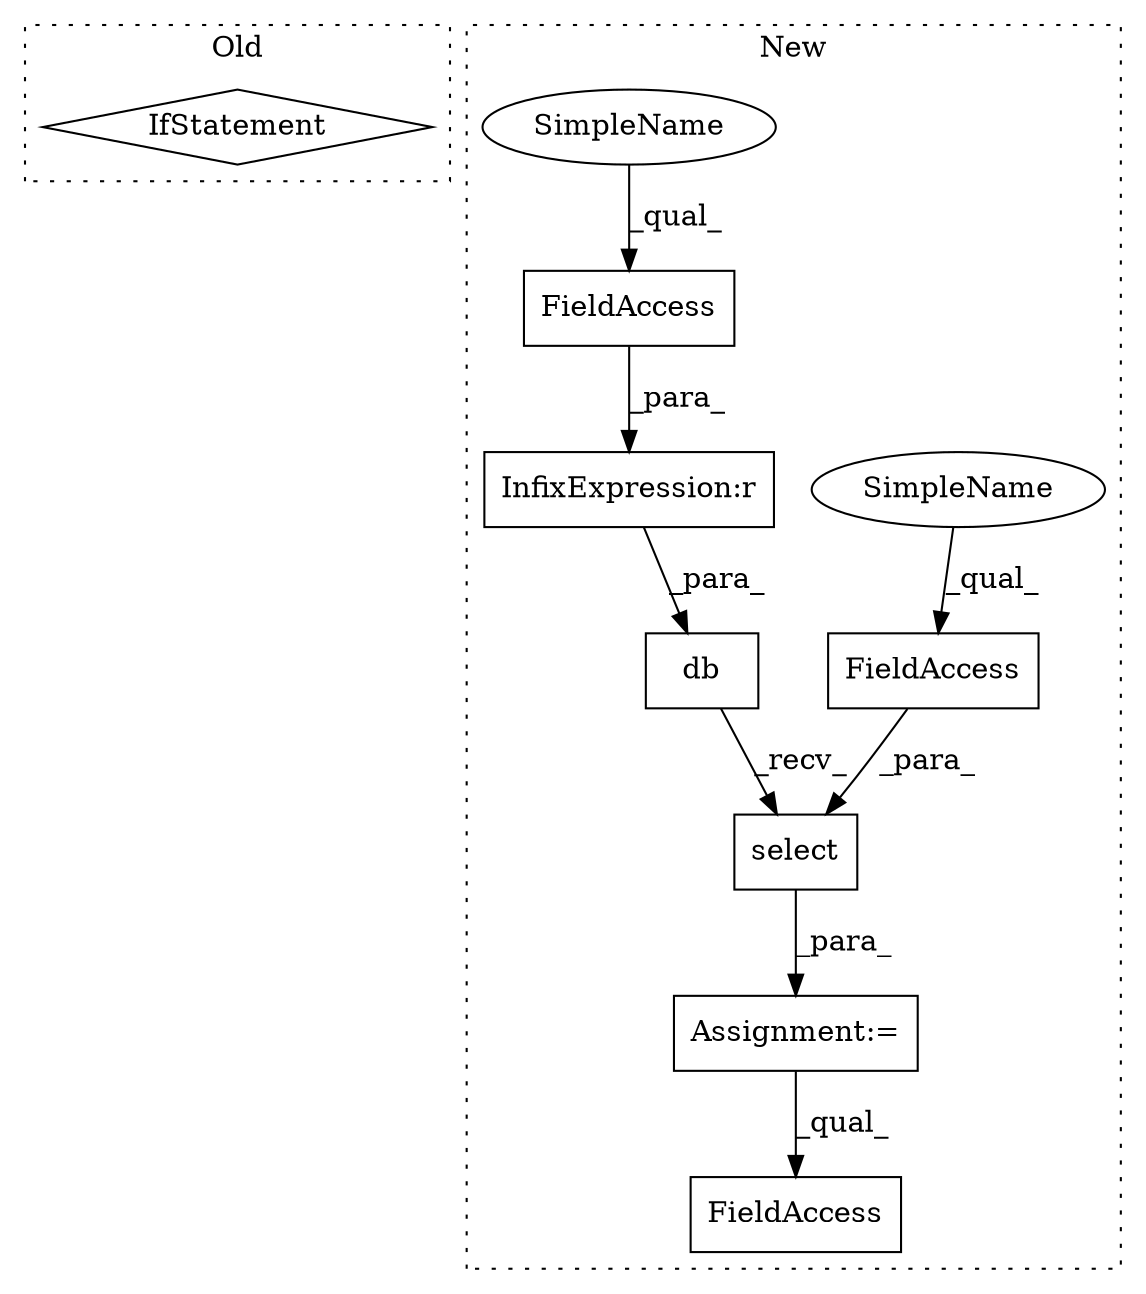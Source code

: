 digraph G {
subgraph cluster0 {
1 [label="IfStatement" a="25" s="19592,19617" l="4,2" shape="diamond"];
label = "Old";
style="dotted";
}
subgraph cluster1 {
2 [label="db" a="32" s="19921,19957" l="3,1" shape="box"];
3 [label="InfixExpression:r" a="27" s="19942" l="4" shape="box"];
4 [label="FieldAccess" a="22" s="19924" l="18" shape="box"];
5 [label="select" a="32" s="19959,20061" l="7,1" shape="box"];
6 [label="FieldAccess" a="22" s="20337" l="17" shape="box"];
7 [label="FieldAccess" a="22" s="19966" l="9" shape="box"];
8 [label="Assignment:=" a="7" s="20072,20153" l="61,2" shape="box"];
9 [label="SimpleName" a="42" s="19966" l="6" shape="ellipse"];
10 [label="SimpleName" a="42" s="19924" l="6" shape="ellipse"];
label = "New";
style="dotted";
}
2 -> 5 [label="_recv_"];
3 -> 2 [label="_para_"];
4 -> 3 [label="_para_"];
5 -> 8 [label="_para_"];
7 -> 5 [label="_para_"];
8 -> 6 [label="_qual_"];
9 -> 7 [label="_qual_"];
10 -> 4 [label="_qual_"];
}